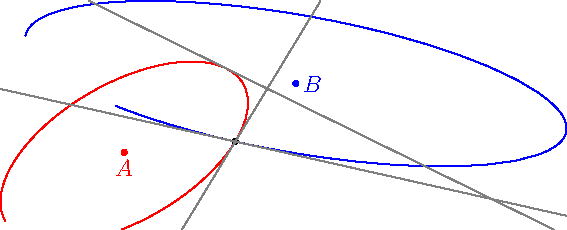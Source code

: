import geometry;
size(10cm,0);

// currentcoordsys=cartesiansystem((1,2),i=(1,0.5),j=(-0.5,.75));
// show(currentcoordsys, xpen=invisible);

real R=2;

point A=(1,1.5);
dot("$A$",A,S,red);
point B=A+(2.5,1);
dot("$B$",B,E,blue);

arc a=arc(ellipse(A,R,R/2,30),-40,180);
// ellispenodesnumberfactor=400;
arc b=arc(ellipse(B,2R,R/2,-10),-30,180);

draw(a,red);
draw(b,blue);

point M=intersectionpoints(a,b)[0];
dot(M);

/*<asyxml><view file="modules/geometry.asy" type="line" signature="tangent(explicit arc,point)"/></asyxml>*/
draw(tangent(a,M), grey);
draw(tangent(b,M), grey);

/*<asyxml><view file="modules/geometry.asy" type="line" signature="tangent(explicit arc,abscissa)"/></asyxml>*/
draw(tangent(a,angabscissa(45)), grey);
